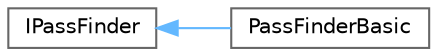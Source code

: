 digraph "クラス階層図"
{
 // LATEX_PDF_SIZE
  bgcolor="transparent";
  edge [fontname=Helvetica,fontsize=10,labelfontname=Helvetica,labelfontsize=10];
  node [fontname=Helvetica,fontsize=10,shape=box,height=0.2,width=0.4];
  rankdir="LR";
  Node0 [id="Node000000",label="IPassFinder",height=0.2,width=0.4,color="grey40", fillcolor="white", style="filled",URL="$class_i_pass_finder.html",tooltip="グラフ探索による歩容パターン生成を行うクラスのインターフェース．   波東さんのプログラムで言うところのPassFindingクラス．"];
  Node0 -> Node1 [id="edge16_Node000000_Node000001",dir="back",color="steelblue1",style="solid",tooltip=" "];
  Node1 [id="Node000001",label="PassFinderBasic",height=0.2,width=0.4,color="grey40", fillcolor="white", style="filled",URL="$class_pass_finder_basic.html",tooltip="普通にグラフ探索を行い，歩容パターン生成を行うクラス"];
}
